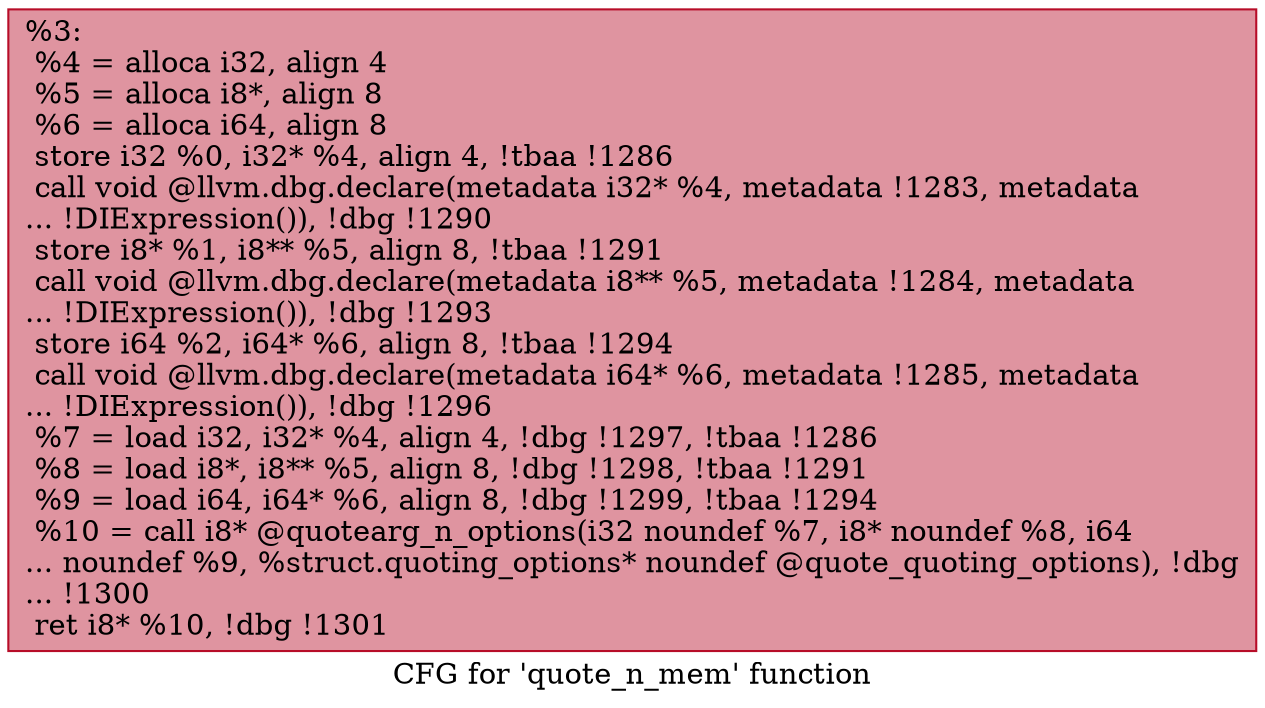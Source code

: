digraph "CFG for 'quote_n_mem' function" {
	label="CFG for 'quote_n_mem' function";

	Node0x2708460 [shape=record,color="#b70d28ff", style=filled, fillcolor="#b70d2870",label="{%3:\l  %4 = alloca i32, align 4\l  %5 = alloca i8*, align 8\l  %6 = alloca i64, align 8\l  store i32 %0, i32* %4, align 4, !tbaa !1286\l  call void @llvm.dbg.declare(metadata i32* %4, metadata !1283, metadata\l... !DIExpression()), !dbg !1290\l  store i8* %1, i8** %5, align 8, !tbaa !1291\l  call void @llvm.dbg.declare(metadata i8** %5, metadata !1284, metadata\l... !DIExpression()), !dbg !1293\l  store i64 %2, i64* %6, align 8, !tbaa !1294\l  call void @llvm.dbg.declare(metadata i64* %6, metadata !1285, metadata\l... !DIExpression()), !dbg !1296\l  %7 = load i32, i32* %4, align 4, !dbg !1297, !tbaa !1286\l  %8 = load i8*, i8** %5, align 8, !dbg !1298, !tbaa !1291\l  %9 = load i64, i64* %6, align 8, !dbg !1299, !tbaa !1294\l  %10 = call i8* @quotearg_n_options(i32 noundef %7, i8* noundef %8, i64\l... noundef %9, %struct.quoting_options* noundef @quote_quoting_options), !dbg\l... !1300\l  ret i8* %10, !dbg !1301\l}"];
}
